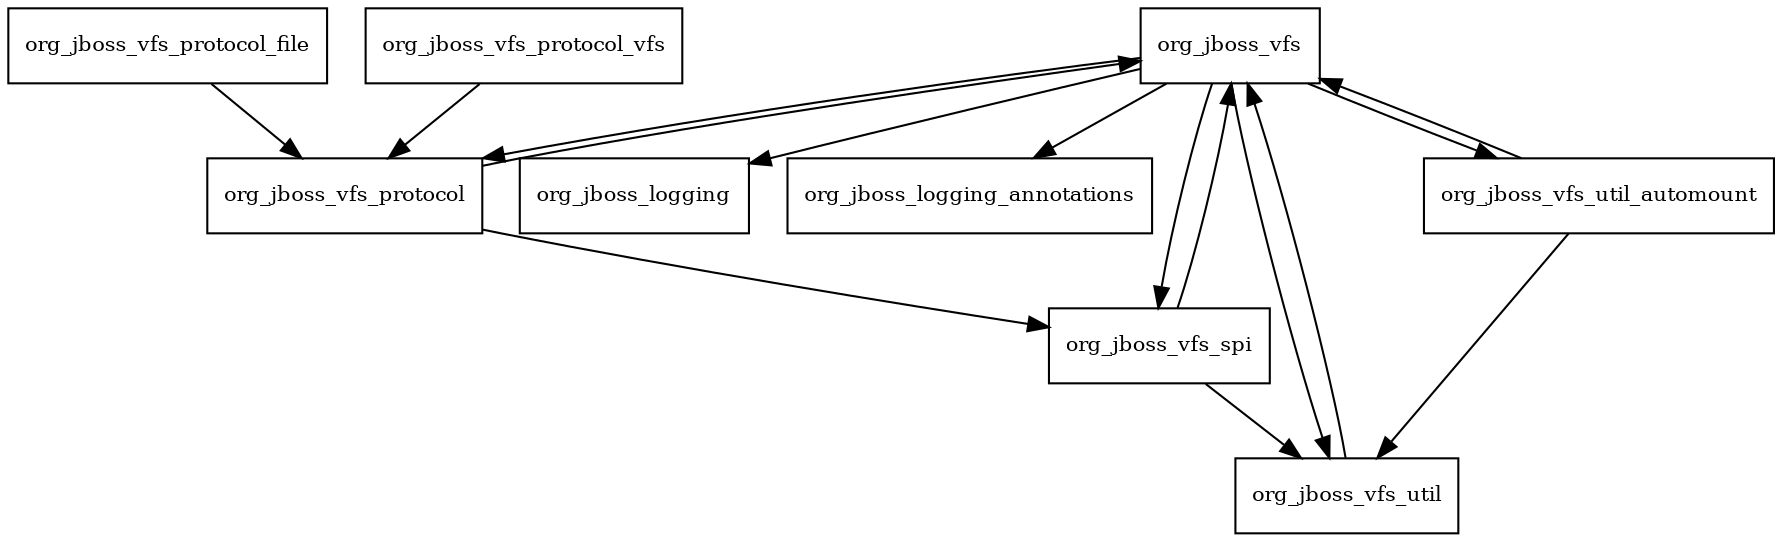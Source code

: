 digraph jboss_vfs_3_2_5_Final_redhat_1_package_dependencies {
  node [shape = box, fontsize=10.0];
  org_jboss_vfs -> org_jboss_logging;
  org_jboss_vfs -> org_jboss_logging_annotations;
  org_jboss_vfs -> org_jboss_vfs_protocol;
  org_jboss_vfs -> org_jboss_vfs_spi;
  org_jboss_vfs -> org_jboss_vfs_util;
  org_jboss_vfs -> org_jboss_vfs_util_automount;
  org_jboss_vfs_protocol -> org_jboss_vfs;
  org_jboss_vfs_protocol -> org_jboss_vfs_spi;
  org_jboss_vfs_protocol_file -> org_jboss_vfs_protocol;
  org_jboss_vfs_protocol_vfs -> org_jboss_vfs_protocol;
  org_jboss_vfs_spi -> org_jboss_vfs;
  org_jboss_vfs_spi -> org_jboss_vfs_util;
  org_jboss_vfs_util -> org_jboss_vfs;
  org_jboss_vfs_util_automount -> org_jboss_vfs;
  org_jboss_vfs_util_automount -> org_jboss_vfs_util;
}
